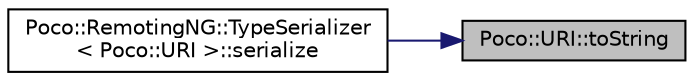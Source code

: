 digraph "Poco::URI::toString"
{
 // LATEX_PDF_SIZE
  edge [fontname="Helvetica",fontsize="10",labelfontname="Helvetica",labelfontsize="10"];
  node [fontname="Helvetica",fontsize="10",shape=record];
  rankdir="RL";
  Node1 [label="Poco::URI::toString",height=0.2,width=0.4,color="black", fillcolor="grey75", style="filled", fontcolor="black",tooltip="Clears all parts of the URI."];
  Node1 -> Node2 [dir="back",color="midnightblue",fontsize="10",style="solid",fontname="Helvetica"];
  Node2 [label="Poco::RemotingNG::TypeSerializer\l\< Poco::URI \>::serialize",height=0.2,width=0.4,color="black", fillcolor="white", style="filled",URL="$classPoco_1_1RemotingNG_1_1TypeSerializer_3_01Poco_1_1URI_01_4.html#ab1b551f048f8876e3ed4348c5bc94a09",tooltip=" "];
}
